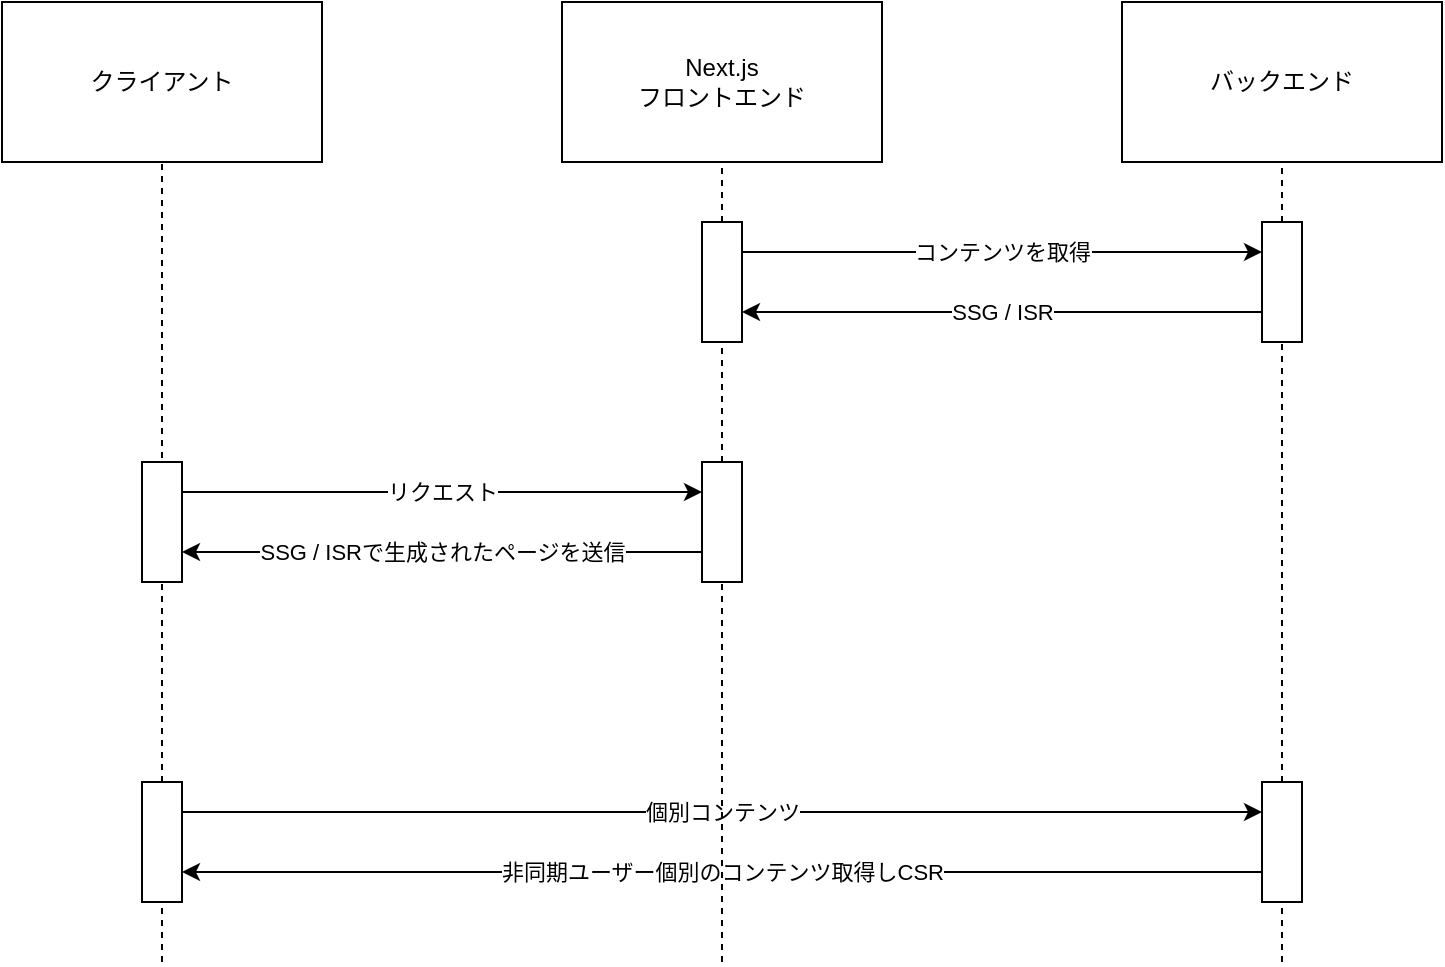 <mxfile version="20.8.10" type="device"><diagram name="ページ1" id="UcEMfBNAuVb6POH0AFf1"><mxGraphModel dx="1114" dy="769" grid="1" gridSize="10" guides="1" tooltips="1" connect="1" arrows="1" fold="1" page="1" pageScale="1" pageWidth="827" pageHeight="1169" math="0" shadow="0"><root><mxCell id="0"/><mxCell id="1" parent="0"/><mxCell id="NbzNdkscRih91Cv_BCkh-1" value="クライアント" style="rounded=0;whiteSpace=wrap;html=1;" vertex="1" parent="1"><mxGeometry x="80" y="40" width="160" height="80" as="geometry"/></mxCell><mxCell id="NbzNdkscRih91Cv_BCkh-2" value="Next.js&lt;br&gt;フロントエンド" style="rounded=0;whiteSpace=wrap;html=1;" vertex="1" parent="1"><mxGeometry x="360" y="40" width="160" height="80" as="geometry"/></mxCell><mxCell id="NbzNdkscRih91Cv_BCkh-3" value="バックエンド" style="rounded=0;whiteSpace=wrap;html=1;" vertex="1" parent="1"><mxGeometry x="640" y="40" width="160" height="80" as="geometry"/></mxCell><mxCell id="NbzNdkscRih91Cv_BCkh-4" value="" style="endArrow=none;dashed=1;html=1;rounded=0;entryX=0.5;entryY=1;entryDx=0;entryDy=0;startArrow=none;" edge="1" parent="1" source="NbzNdkscRih91Cv_BCkh-27" target="NbzNdkscRih91Cv_BCkh-1"><mxGeometry width="50" height="50" relative="1" as="geometry"><mxPoint x="160" y="520" as="sourcePoint"/><mxPoint x="440" y="370" as="targetPoint"/></mxGeometry></mxCell><mxCell id="NbzNdkscRih91Cv_BCkh-7" value="" style="endArrow=none;dashed=1;html=1;rounded=0;entryX=0.5;entryY=1;entryDx=0;entryDy=0;startArrow=none;" edge="1" parent="1" source="NbzNdkscRih91Cv_BCkh-36" target="NbzNdkscRih91Cv_BCkh-2"><mxGeometry width="50" height="50" relative="1" as="geometry"><mxPoint x="440" y="520" as="sourcePoint"/><mxPoint x="440" y="370" as="targetPoint"/></mxGeometry></mxCell><mxCell id="NbzNdkscRih91Cv_BCkh-8" value="" style="endArrow=none;dashed=1;html=1;rounded=0;entryX=0.5;entryY=1;entryDx=0;entryDy=0;startArrow=none;" edge="1" parent="1" source="NbzNdkscRih91Cv_BCkh-39" target="NbzNdkscRih91Cv_BCkh-3"><mxGeometry width="50" height="50" relative="1" as="geometry"><mxPoint x="720" y="520" as="sourcePoint"/><mxPoint x="440" y="370" as="targetPoint"/></mxGeometry></mxCell><mxCell id="NbzNdkscRih91Cv_BCkh-9" value="" style="endArrow=classic;html=1;rounded=0;entryX=0;entryY=0.25;entryDx=0;entryDy=0;exitX=1;exitY=0.25;exitDx=0;exitDy=0;" edge="1" parent="1" source="NbzNdkscRih91Cv_BCkh-29" target="NbzNdkscRih91Cv_BCkh-39"><mxGeometry relative="1" as="geometry"><mxPoint x="460" y="160" as="sourcePoint"/><mxPoint x="700" y="160" as="targetPoint"/></mxGeometry></mxCell><mxCell id="NbzNdkscRih91Cv_BCkh-10" value="コンテンツを取得" style="edgeLabel;resizable=0;html=1;align=center;verticalAlign=middle;" connectable="0" vertex="1" parent="NbzNdkscRih91Cv_BCkh-9"><mxGeometry relative="1" as="geometry"/></mxCell><mxCell id="NbzNdkscRih91Cv_BCkh-13" value="" style="endArrow=classic;html=1;rounded=0;exitX=0;exitY=0.75;exitDx=0;exitDy=0;entryX=1;entryY=0.75;entryDx=0;entryDy=0;" edge="1" parent="1" source="NbzNdkscRih91Cv_BCkh-39" target="NbzNdkscRih91Cv_BCkh-29"><mxGeometry relative="1" as="geometry"><mxPoint x="700" y="200" as="sourcePoint"/><mxPoint x="460" y="200" as="targetPoint"/></mxGeometry></mxCell><mxCell id="NbzNdkscRih91Cv_BCkh-14" value="SSG / ISR" style="edgeLabel;resizable=0;html=1;align=center;verticalAlign=middle;" connectable="0" vertex="1" parent="NbzNdkscRih91Cv_BCkh-13"><mxGeometry relative="1" as="geometry"/></mxCell><mxCell id="NbzNdkscRih91Cv_BCkh-15" value="" style="endArrow=classic;html=1;rounded=0;entryX=0;entryY=0.25;entryDx=0;entryDy=0;exitX=1;exitY=0.25;exitDx=0;exitDy=0;" edge="1" parent="1" source="NbzNdkscRih91Cv_BCkh-28" target="NbzNdkscRih91Cv_BCkh-36"><mxGeometry relative="1" as="geometry"><mxPoint x="180" y="280" as="sourcePoint"/><mxPoint x="420" y="280" as="targetPoint"/></mxGeometry></mxCell><mxCell id="NbzNdkscRih91Cv_BCkh-16" value="リクエスト" style="edgeLabel;resizable=0;html=1;align=center;verticalAlign=middle;" connectable="0" vertex="1" parent="NbzNdkscRih91Cv_BCkh-15"><mxGeometry relative="1" as="geometry"/></mxCell><mxCell id="NbzNdkscRih91Cv_BCkh-17" value="" style="endArrow=classic;html=1;rounded=0;entryX=1;entryY=0.75;entryDx=0;entryDy=0;exitX=0;exitY=0.75;exitDx=0;exitDy=0;" edge="1" parent="1" source="NbzNdkscRih91Cv_BCkh-36" target="NbzNdkscRih91Cv_BCkh-28"><mxGeometry relative="1" as="geometry"><mxPoint x="420" y="320" as="sourcePoint"/><mxPoint x="180" y="320" as="targetPoint"/></mxGeometry></mxCell><mxCell id="NbzNdkscRih91Cv_BCkh-18" value="SSG / ISRで生成されたページを送信" style="edgeLabel;resizable=0;html=1;align=center;verticalAlign=middle;" connectable="0" vertex="1" parent="NbzNdkscRih91Cv_BCkh-17"><mxGeometry relative="1" as="geometry"><mxPoint as="offset"/></mxGeometry></mxCell><mxCell id="NbzNdkscRih91Cv_BCkh-23" value="" style="endArrow=classic;html=1;rounded=0;entryX=0;entryY=0.25;entryDx=0;entryDy=0;exitX=1;exitY=0.25;exitDx=0;exitDy=0;" edge="1" parent="1" source="NbzNdkscRih91Cv_BCkh-27" target="NbzNdkscRih91Cv_BCkh-30"><mxGeometry relative="1" as="geometry"><mxPoint x="180" y="440" as="sourcePoint"/><mxPoint x="700" y="440" as="targetPoint"/></mxGeometry></mxCell><mxCell id="NbzNdkscRih91Cv_BCkh-24" value="個別コンテンツ" style="edgeLabel;resizable=0;html=1;align=center;verticalAlign=middle;" connectable="0" vertex="1" parent="NbzNdkscRih91Cv_BCkh-23"><mxGeometry relative="1" as="geometry"/></mxCell><mxCell id="NbzNdkscRih91Cv_BCkh-25" value="" style="endArrow=classic;html=1;rounded=0;exitX=0;exitY=0.75;exitDx=0;exitDy=0;entryX=1;entryY=0.75;entryDx=0;entryDy=0;" edge="1" parent="1" source="NbzNdkscRih91Cv_BCkh-30" target="NbzNdkscRih91Cv_BCkh-27"><mxGeometry relative="1" as="geometry"><mxPoint x="700" y="480" as="sourcePoint"/><mxPoint x="180" y="480" as="targetPoint"/></mxGeometry></mxCell><mxCell id="NbzNdkscRih91Cv_BCkh-26" value="非同期ユーザー個別のコンテンツ取得しCSR" style="edgeLabel;resizable=0;html=1;align=center;verticalAlign=middle;" connectable="0" vertex="1" parent="NbzNdkscRih91Cv_BCkh-25"><mxGeometry relative="1" as="geometry"><mxPoint as="offset"/></mxGeometry></mxCell><mxCell id="NbzNdkscRih91Cv_BCkh-28" value="" style="rounded=0;whiteSpace=wrap;html=1;" vertex="1" parent="1"><mxGeometry x="150" y="270" width="20" height="60" as="geometry"/></mxCell><mxCell id="NbzNdkscRih91Cv_BCkh-29" value="" style="rounded=0;whiteSpace=wrap;html=1;" vertex="1" parent="1"><mxGeometry x="430" y="150" width="20" height="60" as="geometry"/></mxCell><mxCell id="NbzNdkscRih91Cv_BCkh-31" value="" style="endArrow=none;dashed=1;html=1;rounded=0;entryX=0.5;entryY=1;entryDx=0;entryDy=0;" edge="1" parent="1" target="NbzNdkscRih91Cv_BCkh-30"><mxGeometry width="50" height="50" relative="1" as="geometry"><mxPoint x="720" y="520" as="sourcePoint"/><mxPoint x="720" y="120" as="targetPoint"/></mxGeometry></mxCell><mxCell id="NbzNdkscRih91Cv_BCkh-30" value="" style="rounded=0;whiteSpace=wrap;html=1;" vertex="1" parent="1"><mxGeometry x="710" y="430" width="20" height="60" as="geometry"/></mxCell><mxCell id="NbzNdkscRih91Cv_BCkh-35" value="" style="endArrow=none;dashed=1;html=1;rounded=0;entryX=0.5;entryY=1;entryDx=0;entryDy=0;" edge="1" parent="1" target="NbzNdkscRih91Cv_BCkh-27"><mxGeometry width="50" height="50" relative="1" as="geometry"><mxPoint x="160" y="520" as="sourcePoint"/><mxPoint x="160" y="120" as="targetPoint"/></mxGeometry></mxCell><mxCell id="NbzNdkscRih91Cv_BCkh-27" value="" style="rounded=0;whiteSpace=wrap;html=1;" vertex="1" parent="1"><mxGeometry x="150" y="430" width="20" height="60" as="geometry"/></mxCell><mxCell id="NbzNdkscRih91Cv_BCkh-37" value="" style="endArrow=none;dashed=1;html=1;rounded=0;entryX=0.5;entryY=1;entryDx=0;entryDy=0;" edge="1" parent="1" target="NbzNdkscRih91Cv_BCkh-36"><mxGeometry width="50" height="50" relative="1" as="geometry"><mxPoint x="440" y="520" as="sourcePoint"/><mxPoint x="440" y="120" as="targetPoint"/></mxGeometry></mxCell><mxCell id="NbzNdkscRih91Cv_BCkh-36" value="" style="rounded=0;whiteSpace=wrap;html=1;" vertex="1" parent="1"><mxGeometry x="430" y="270" width="20" height="60" as="geometry"/></mxCell><mxCell id="NbzNdkscRih91Cv_BCkh-40" value="" style="endArrow=none;dashed=1;html=1;rounded=0;entryX=0.5;entryY=1;entryDx=0;entryDy=0;startArrow=none;" edge="1" parent="1" source="NbzNdkscRih91Cv_BCkh-30" target="NbzNdkscRih91Cv_BCkh-39"><mxGeometry width="50" height="50" relative="1" as="geometry"><mxPoint x="720" y="430" as="sourcePoint"/><mxPoint x="720" y="120" as="targetPoint"/></mxGeometry></mxCell><mxCell id="NbzNdkscRih91Cv_BCkh-39" value="" style="rounded=0;whiteSpace=wrap;html=1;" vertex="1" parent="1"><mxGeometry x="710" y="150" width="20" height="60" as="geometry"/></mxCell></root></mxGraphModel></diagram></mxfile>